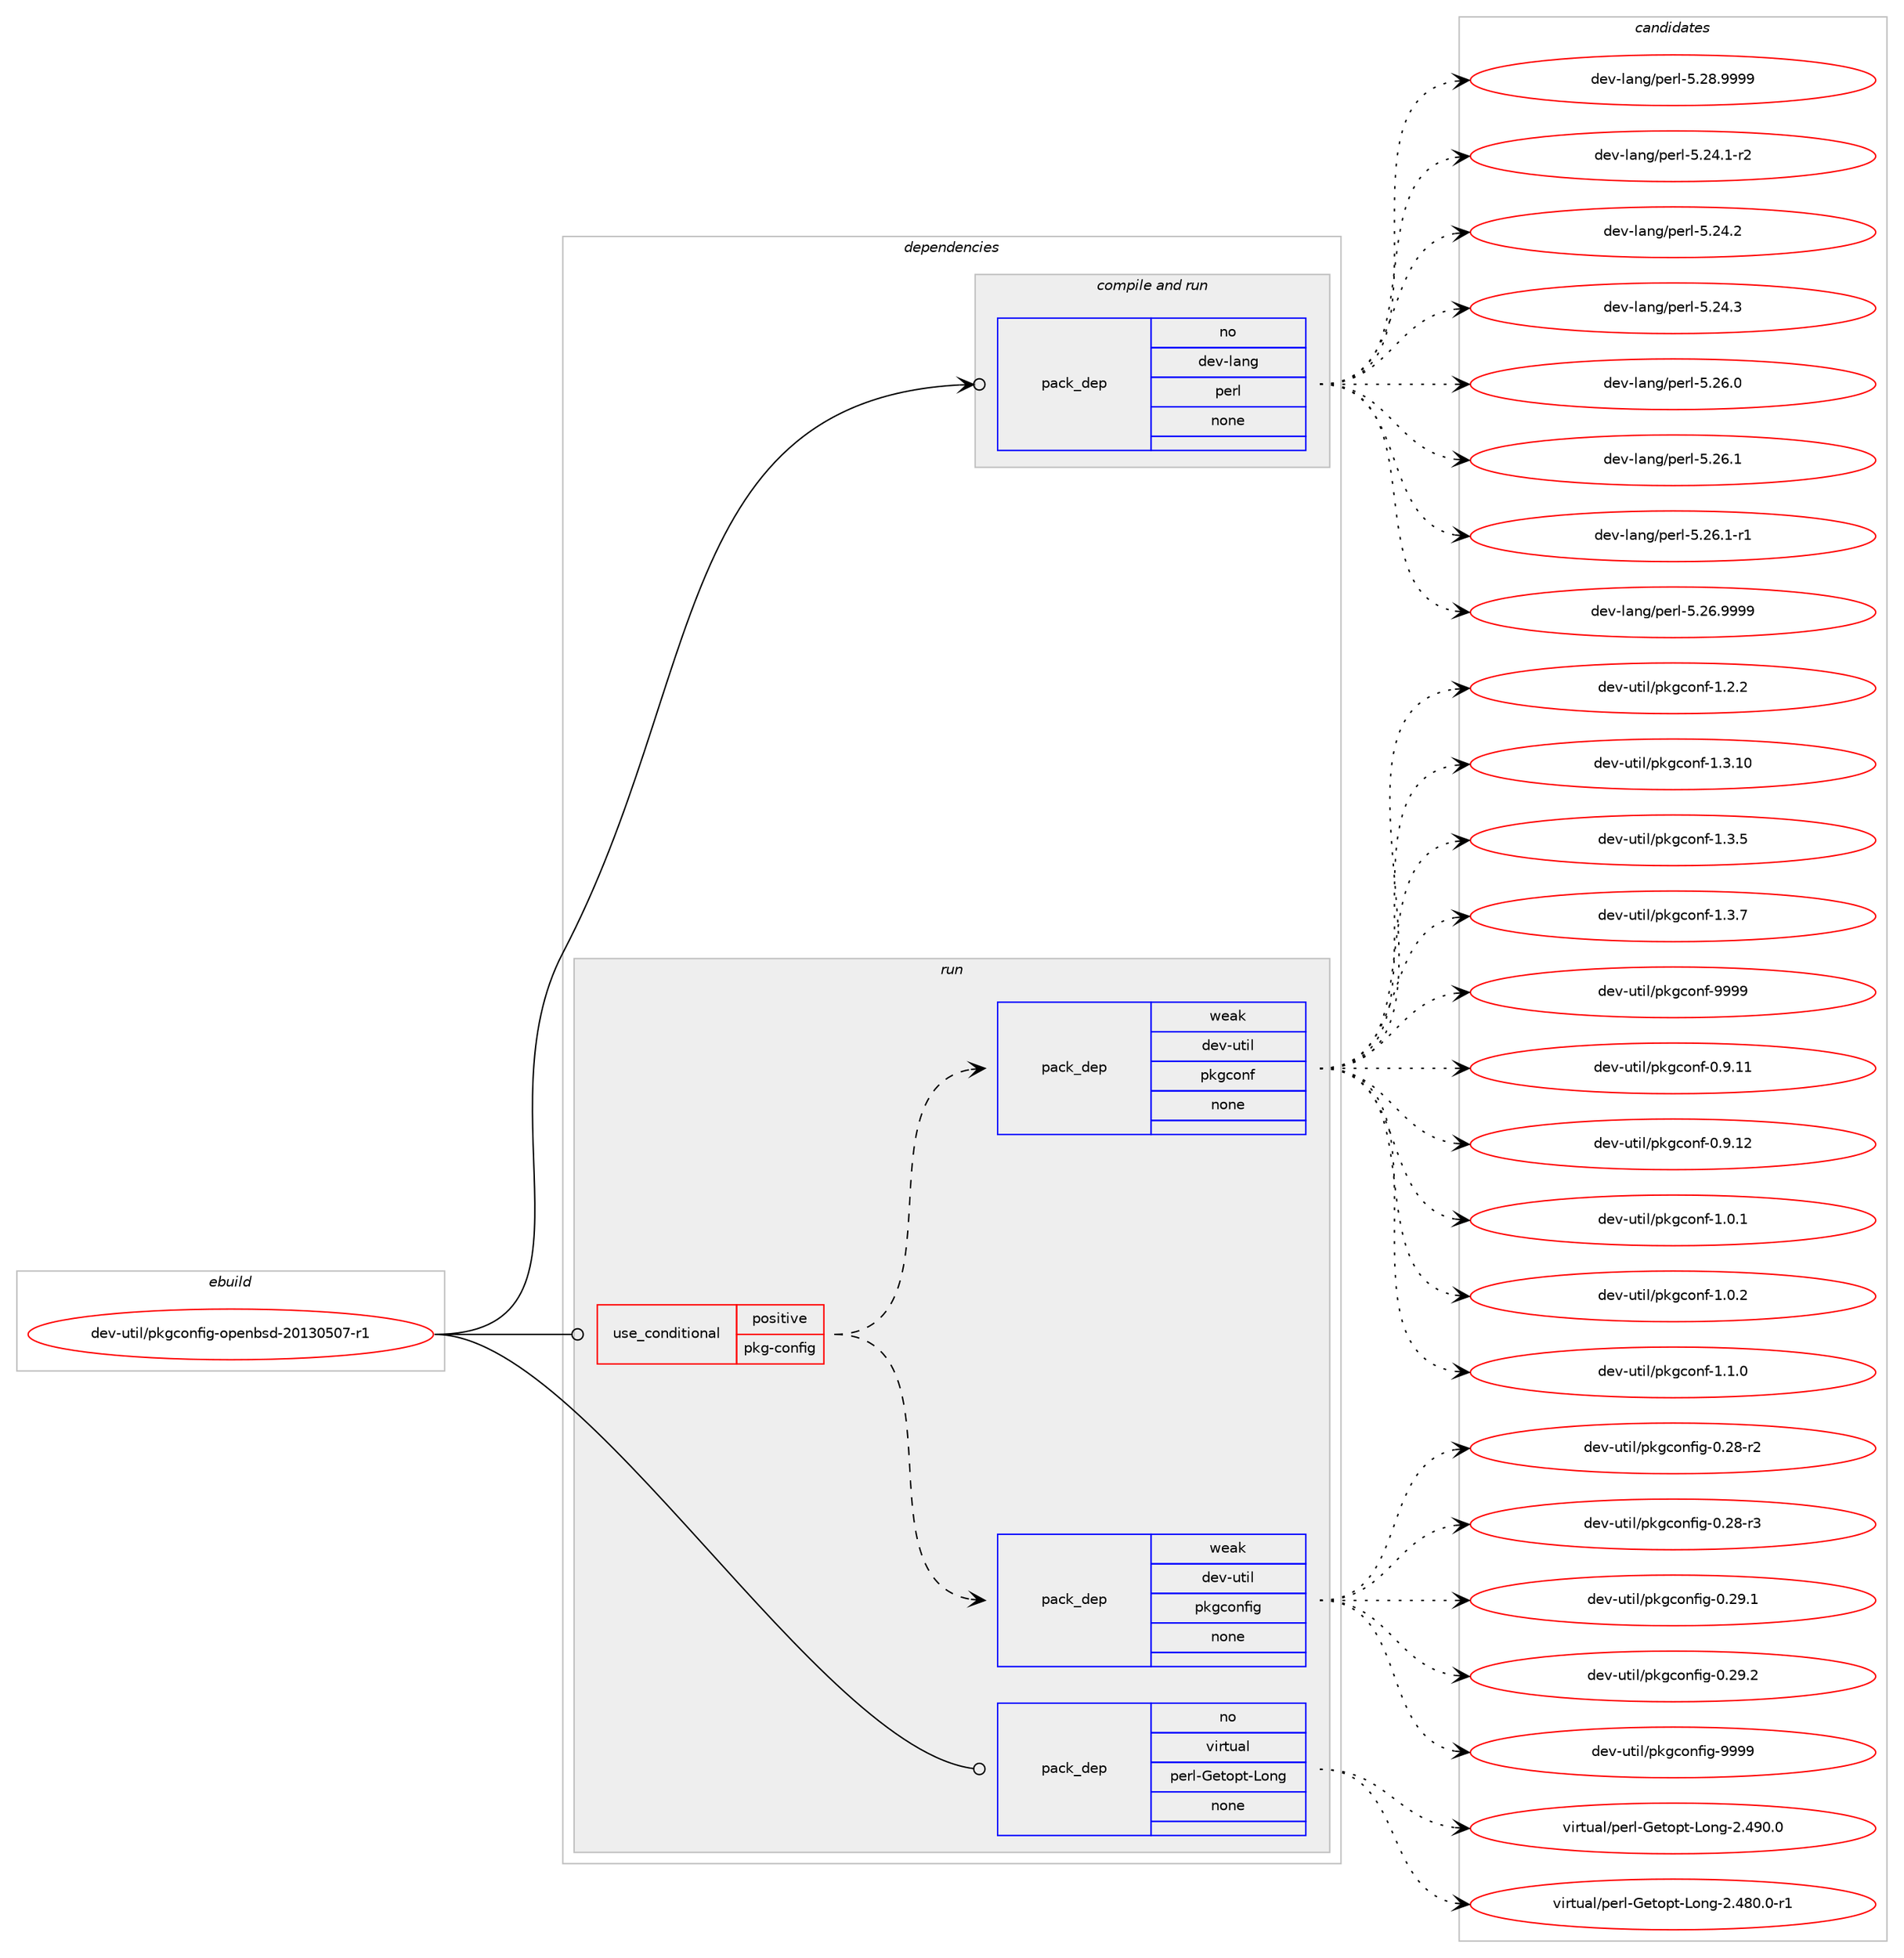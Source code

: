 digraph prolog {

# *************
# Graph options
# *************

newrank=true;
concentrate=true;
compound=true;
graph [rankdir=LR,fontname=Helvetica,fontsize=10,ranksep=1.5];#, ranksep=2.5, nodesep=0.2];
edge  [arrowhead=vee];
node  [fontname=Helvetica,fontsize=10];

# **********
# The ebuild
# **********

subgraph cluster_leftcol {
color=gray;
rank=same;
label=<<i>ebuild</i>>;
id [label="dev-util/pkgconfig-openbsd-20130507-r1", color=red, width=4, href="../dev-util/pkgconfig-openbsd-20130507-r1.svg"];
}

# ****************
# The dependencies
# ****************

subgraph cluster_midcol {
color=gray;
label=<<i>dependencies</i>>;
subgraph cluster_compile {
fillcolor="#eeeeee";
style=filled;
label=<<i>compile</i>>;
}
subgraph cluster_compileandrun {
fillcolor="#eeeeee";
style=filled;
label=<<i>compile and run</i>>;
subgraph pack205152 {
dependency288075 [label=<<TABLE BORDER="0" CELLBORDER="1" CELLSPACING="0" CELLPADDING="4" WIDTH="220"><TR><TD ROWSPAN="6" CELLPADDING="30">pack_dep</TD></TR><TR><TD WIDTH="110">no</TD></TR><TR><TD>dev-lang</TD></TR><TR><TD>perl</TD></TR><TR><TD>none</TD></TR><TR><TD></TD></TR></TABLE>>, shape=none, color=blue];
}
id:e -> dependency288075:w [weight=20,style="solid",arrowhead="odotvee"];
}
subgraph cluster_run {
fillcolor="#eeeeee";
style=filled;
label=<<i>run</i>>;
subgraph cond78648 {
dependency288076 [label=<<TABLE BORDER="0" CELLBORDER="1" CELLSPACING="0" CELLPADDING="4"><TR><TD ROWSPAN="3" CELLPADDING="10">use_conditional</TD></TR><TR><TD>positive</TD></TR><TR><TD>pkg-config</TD></TR></TABLE>>, shape=none, color=red];
subgraph pack205153 {
dependency288077 [label=<<TABLE BORDER="0" CELLBORDER="1" CELLSPACING="0" CELLPADDING="4" WIDTH="220"><TR><TD ROWSPAN="6" CELLPADDING="30">pack_dep</TD></TR><TR><TD WIDTH="110">weak</TD></TR><TR><TD>dev-util</TD></TR><TR><TD>pkgconfig</TD></TR><TR><TD>none</TD></TR><TR><TD></TD></TR></TABLE>>, shape=none, color=blue];
}
dependency288076:e -> dependency288077:w [weight=20,style="dashed",arrowhead="vee"];
subgraph pack205154 {
dependency288078 [label=<<TABLE BORDER="0" CELLBORDER="1" CELLSPACING="0" CELLPADDING="4" WIDTH="220"><TR><TD ROWSPAN="6" CELLPADDING="30">pack_dep</TD></TR><TR><TD WIDTH="110">weak</TD></TR><TR><TD>dev-util</TD></TR><TR><TD>pkgconf</TD></TR><TR><TD>none</TD></TR><TR><TD></TD></TR></TABLE>>, shape=none, color=blue];
}
dependency288076:e -> dependency288078:w [weight=20,style="dashed",arrowhead="vee"];
}
id:e -> dependency288076:w [weight=20,style="solid",arrowhead="odot"];
subgraph pack205155 {
dependency288079 [label=<<TABLE BORDER="0" CELLBORDER="1" CELLSPACING="0" CELLPADDING="4" WIDTH="220"><TR><TD ROWSPAN="6" CELLPADDING="30">pack_dep</TD></TR><TR><TD WIDTH="110">no</TD></TR><TR><TD>virtual</TD></TR><TR><TD>perl-Getopt-Long</TD></TR><TR><TD>none</TD></TR><TR><TD></TD></TR></TABLE>>, shape=none, color=blue];
}
id:e -> dependency288079:w [weight=20,style="solid",arrowhead="odot"];
}
}

# **************
# The candidates
# **************

subgraph cluster_choices {
rank=same;
color=gray;
label=<<i>candidates</i>>;

subgraph choice205152 {
color=black;
nodesep=1;
choice100101118451089711010347112101114108455346505246494511450 [label="dev-lang/perl-5.24.1-r2", color=red, width=4,href="../dev-lang/perl-5.24.1-r2.svg"];
choice10010111845108971101034711210111410845534650524650 [label="dev-lang/perl-5.24.2", color=red, width=4,href="../dev-lang/perl-5.24.2.svg"];
choice10010111845108971101034711210111410845534650524651 [label="dev-lang/perl-5.24.3", color=red, width=4,href="../dev-lang/perl-5.24.3.svg"];
choice10010111845108971101034711210111410845534650544648 [label="dev-lang/perl-5.26.0", color=red, width=4,href="../dev-lang/perl-5.26.0.svg"];
choice10010111845108971101034711210111410845534650544649 [label="dev-lang/perl-5.26.1", color=red, width=4,href="../dev-lang/perl-5.26.1.svg"];
choice100101118451089711010347112101114108455346505446494511449 [label="dev-lang/perl-5.26.1-r1", color=red, width=4,href="../dev-lang/perl-5.26.1-r1.svg"];
choice10010111845108971101034711210111410845534650544657575757 [label="dev-lang/perl-5.26.9999", color=red, width=4,href="../dev-lang/perl-5.26.9999.svg"];
choice10010111845108971101034711210111410845534650564657575757 [label="dev-lang/perl-5.28.9999", color=red, width=4,href="../dev-lang/perl-5.28.9999.svg"];
dependency288075:e -> choice100101118451089711010347112101114108455346505246494511450:w [style=dotted,weight="100"];
dependency288075:e -> choice10010111845108971101034711210111410845534650524650:w [style=dotted,weight="100"];
dependency288075:e -> choice10010111845108971101034711210111410845534650524651:w [style=dotted,weight="100"];
dependency288075:e -> choice10010111845108971101034711210111410845534650544648:w [style=dotted,weight="100"];
dependency288075:e -> choice10010111845108971101034711210111410845534650544649:w [style=dotted,weight="100"];
dependency288075:e -> choice100101118451089711010347112101114108455346505446494511449:w [style=dotted,weight="100"];
dependency288075:e -> choice10010111845108971101034711210111410845534650544657575757:w [style=dotted,weight="100"];
dependency288075:e -> choice10010111845108971101034711210111410845534650564657575757:w [style=dotted,weight="100"];
}
subgraph choice205153 {
color=black;
nodesep=1;
choice10010111845117116105108471121071039911111010210510345484650564511450 [label="dev-util/pkgconfig-0.28-r2", color=red, width=4,href="../dev-util/pkgconfig-0.28-r2.svg"];
choice10010111845117116105108471121071039911111010210510345484650564511451 [label="dev-util/pkgconfig-0.28-r3", color=red, width=4,href="../dev-util/pkgconfig-0.28-r3.svg"];
choice10010111845117116105108471121071039911111010210510345484650574649 [label="dev-util/pkgconfig-0.29.1", color=red, width=4,href="../dev-util/pkgconfig-0.29.1.svg"];
choice10010111845117116105108471121071039911111010210510345484650574650 [label="dev-util/pkgconfig-0.29.2", color=red, width=4,href="../dev-util/pkgconfig-0.29.2.svg"];
choice1001011184511711610510847112107103991111101021051034557575757 [label="dev-util/pkgconfig-9999", color=red, width=4,href="../dev-util/pkgconfig-9999.svg"];
dependency288077:e -> choice10010111845117116105108471121071039911111010210510345484650564511450:w [style=dotted,weight="100"];
dependency288077:e -> choice10010111845117116105108471121071039911111010210510345484650564511451:w [style=dotted,weight="100"];
dependency288077:e -> choice10010111845117116105108471121071039911111010210510345484650574649:w [style=dotted,weight="100"];
dependency288077:e -> choice10010111845117116105108471121071039911111010210510345484650574650:w [style=dotted,weight="100"];
dependency288077:e -> choice1001011184511711610510847112107103991111101021051034557575757:w [style=dotted,weight="100"];
}
subgraph choice205154 {
color=black;
nodesep=1;
choice10010111845117116105108471121071039911111010245484657464949 [label="dev-util/pkgconf-0.9.11", color=red, width=4,href="../dev-util/pkgconf-0.9.11.svg"];
choice10010111845117116105108471121071039911111010245484657464950 [label="dev-util/pkgconf-0.9.12", color=red, width=4,href="../dev-util/pkgconf-0.9.12.svg"];
choice100101118451171161051084711210710399111110102454946484649 [label="dev-util/pkgconf-1.0.1", color=red, width=4,href="../dev-util/pkgconf-1.0.1.svg"];
choice100101118451171161051084711210710399111110102454946484650 [label="dev-util/pkgconf-1.0.2", color=red, width=4,href="../dev-util/pkgconf-1.0.2.svg"];
choice100101118451171161051084711210710399111110102454946494648 [label="dev-util/pkgconf-1.1.0", color=red, width=4,href="../dev-util/pkgconf-1.1.0.svg"];
choice100101118451171161051084711210710399111110102454946504650 [label="dev-util/pkgconf-1.2.2", color=red, width=4,href="../dev-util/pkgconf-1.2.2.svg"];
choice10010111845117116105108471121071039911111010245494651464948 [label="dev-util/pkgconf-1.3.10", color=red, width=4,href="../dev-util/pkgconf-1.3.10.svg"];
choice100101118451171161051084711210710399111110102454946514653 [label="dev-util/pkgconf-1.3.5", color=red, width=4,href="../dev-util/pkgconf-1.3.5.svg"];
choice100101118451171161051084711210710399111110102454946514655 [label="dev-util/pkgconf-1.3.7", color=red, width=4,href="../dev-util/pkgconf-1.3.7.svg"];
choice1001011184511711610510847112107103991111101024557575757 [label="dev-util/pkgconf-9999", color=red, width=4,href="../dev-util/pkgconf-9999.svg"];
dependency288078:e -> choice10010111845117116105108471121071039911111010245484657464949:w [style=dotted,weight="100"];
dependency288078:e -> choice10010111845117116105108471121071039911111010245484657464950:w [style=dotted,weight="100"];
dependency288078:e -> choice100101118451171161051084711210710399111110102454946484649:w [style=dotted,weight="100"];
dependency288078:e -> choice100101118451171161051084711210710399111110102454946484650:w [style=dotted,weight="100"];
dependency288078:e -> choice100101118451171161051084711210710399111110102454946494648:w [style=dotted,weight="100"];
dependency288078:e -> choice100101118451171161051084711210710399111110102454946504650:w [style=dotted,weight="100"];
dependency288078:e -> choice10010111845117116105108471121071039911111010245494651464948:w [style=dotted,weight="100"];
dependency288078:e -> choice100101118451171161051084711210710399111110102454946514653:w [style=dotted,weight="100"];
dependency288078:e -> choice100101118451171161051084711210710399111110102454946514655:w [style=dotted,weight="100"];
dependency288078:e -> choice1001011184511711610510847112107103991111101024557575757:w [style=dotted,weight="100"];
}
subgraph choice205155 {
color=black;
nodesep=1;
choice11810511411611797108471121011141084571101116111112116457611111010345504652564846484511449 [label="virtual/perl-Getopt-Long-2.480.0-r1", color=red, width=4,href="../virtual/perl-Getopt-Long-2.480.0-r1.svg"];
choice1181051141161179710847112101114108457110111611111211645761111101034550465257484648 [label="virtual/perl-Getopt-Long-2.490.0", color=red, width=4,href="../virtual/perl-Getopt-Long-2.490.0.svg"];
dependency288079:e -> choice11810511411611797108471121011141084571101116111112116457611111010345504652564846484511449:w [style=dotted,weight="100"];
dependency288079:e -> choice1181051141161179710847112101114108457110111611111211645761111101034550465257484648:w [style=dotted,weight="100"];
}
}

}
